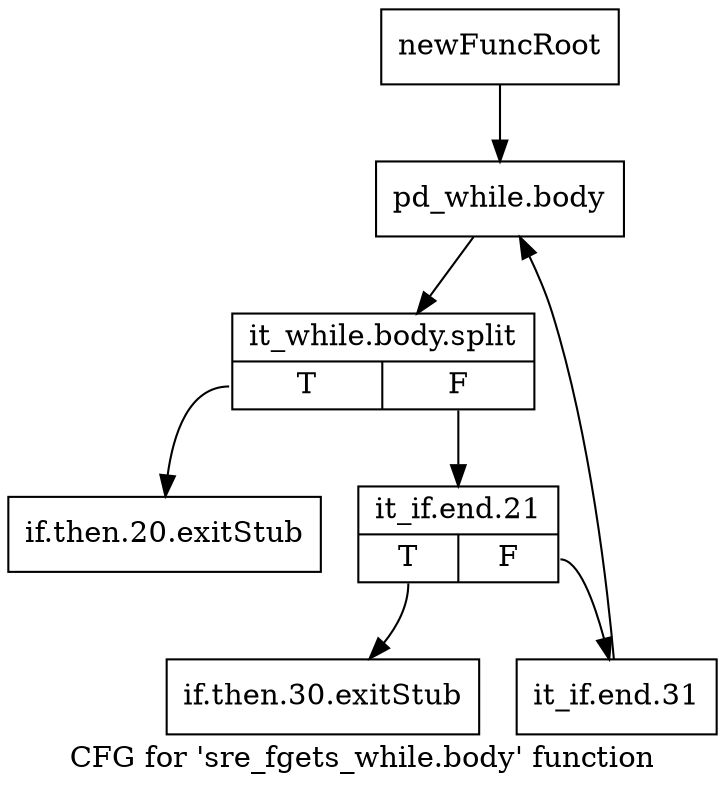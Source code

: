 digraph "CFG for 'sre_fgets_while.body' function" {
	label="CFG for 'sre_fgets_while.body' function";

	Node0x349d360 [shape=record,label="{newFuncRoot}"];
	Node0x349d360 -> Node0x349d450;
	Node0x349d3b0 [shape=record,label="{if.then.20.exitStub}"];
	Node0x349d400 [shape=record,label="{if.then.30.exitStub}"];
	Node0x349d450 [shape=record,label="{pd_while.body}"];
	Node0x349d450 -> Node0x3960c00;
	Node0x3960c00 [shape=record,label="{it_while.body.split|{<s0>T|<s1>F}}"];
	Node0x3960c00:s0 -> Node0x349d3b0;
	Node0x3960c00:s1 -> Node0x349d4a0;
	Node0x349d4a0 [shape=record,label="{it_if.end.21|{<s0>T|<s1>F}}"];
	Node0x349d4a0:s0 -> Node0x349d400;
	Node0x349d4a0:s1 -> Node0x349d4f0;
	Node0x349d4f0 [shape=record,label="{it_if.end.31}"];
	Node0x349d4f0 -> Node0x349d450;
}
